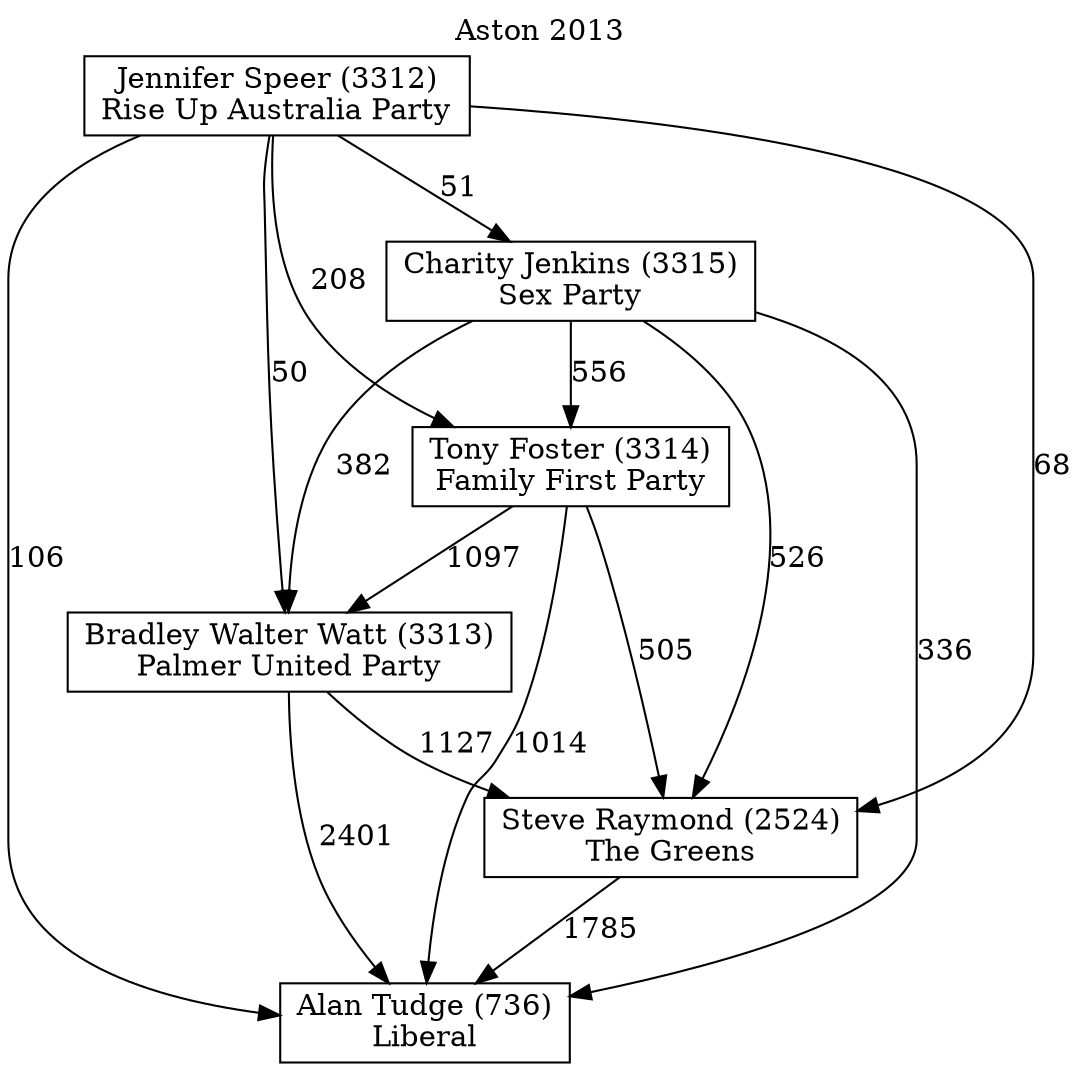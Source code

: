 // House preference flow
digraph "Alan Tudge (736)_Aston_2013" {
	graph [label="Aston 2013" labelloc=t mclimit=10]
	node [shape=box]
	"Alan Tudge (736)" [label="Alan Tudge (736)
Liberal"]
	"Steve Raymond (2524)" [label="Steve Raymond (2524)
The Greens"]
	"Bradley Walter Watt (3313)" [label="Bradley Walter Watt (3313)
Palmer United Party"]
	"Tony Foster (3314)" [label="Tony Foster (3314)
Family First Party"]
	"Charity Jenkins (3315)" [label="Charity Jenkins (3315)
Sex Party"]
	"Jennifer Speer (3312)" [label="Jennifer Speer (3312)
Rise Up Australia Party"]
	"Steve Raymond (2524)" -> "Alan Tudge (736)" [label=1785]
	"Bradley Walter Watt (3313)" -> "Steve Raymond (2524)" [label=1127]
	"Tony Foster (3314)" -> "Bradley Walter Watt (3313)" [label=1097]
	"Charity Jenkins (3315)" -> "Tony Foster (3314)" [label=556]
	"Jennifer Speer (3312)" -> "Charity Jenkins (3315)" [label=51]
	"Bradley Walter Watt (3313)" -> "Alan Tudge (736)" [label=2401]
	"Tony Foster (3314)" -> "Alan Tudge (736)" [label=1014]
	"Charity Jenkins (3315)" -> "Alan Tudge (736)" [label=336]
	"Jennifer Speer (3312)" -> "Alan Tudge (736)" [label=106]
	"Jennifer Speer (3312)" -> "Tony Foster (3314)" [label=208]
	"Charity Jenkins (3315)" -> "Bradley Walter Watt (3313)" [label=382]
	"Jennifer Speer (3312)" -> "Bradley Walter Watt (3313)" [label=50]
	"Tony Foster (3314)" -> "Steve Raymond (2524)" [label=505]
	"Charity Jenkins (3315)" -> "Steve Raymond (2524)" [label=526]
	"Jennifer Speer (3312)" -> "Steve Raymond (2524)" [label=68]
}
